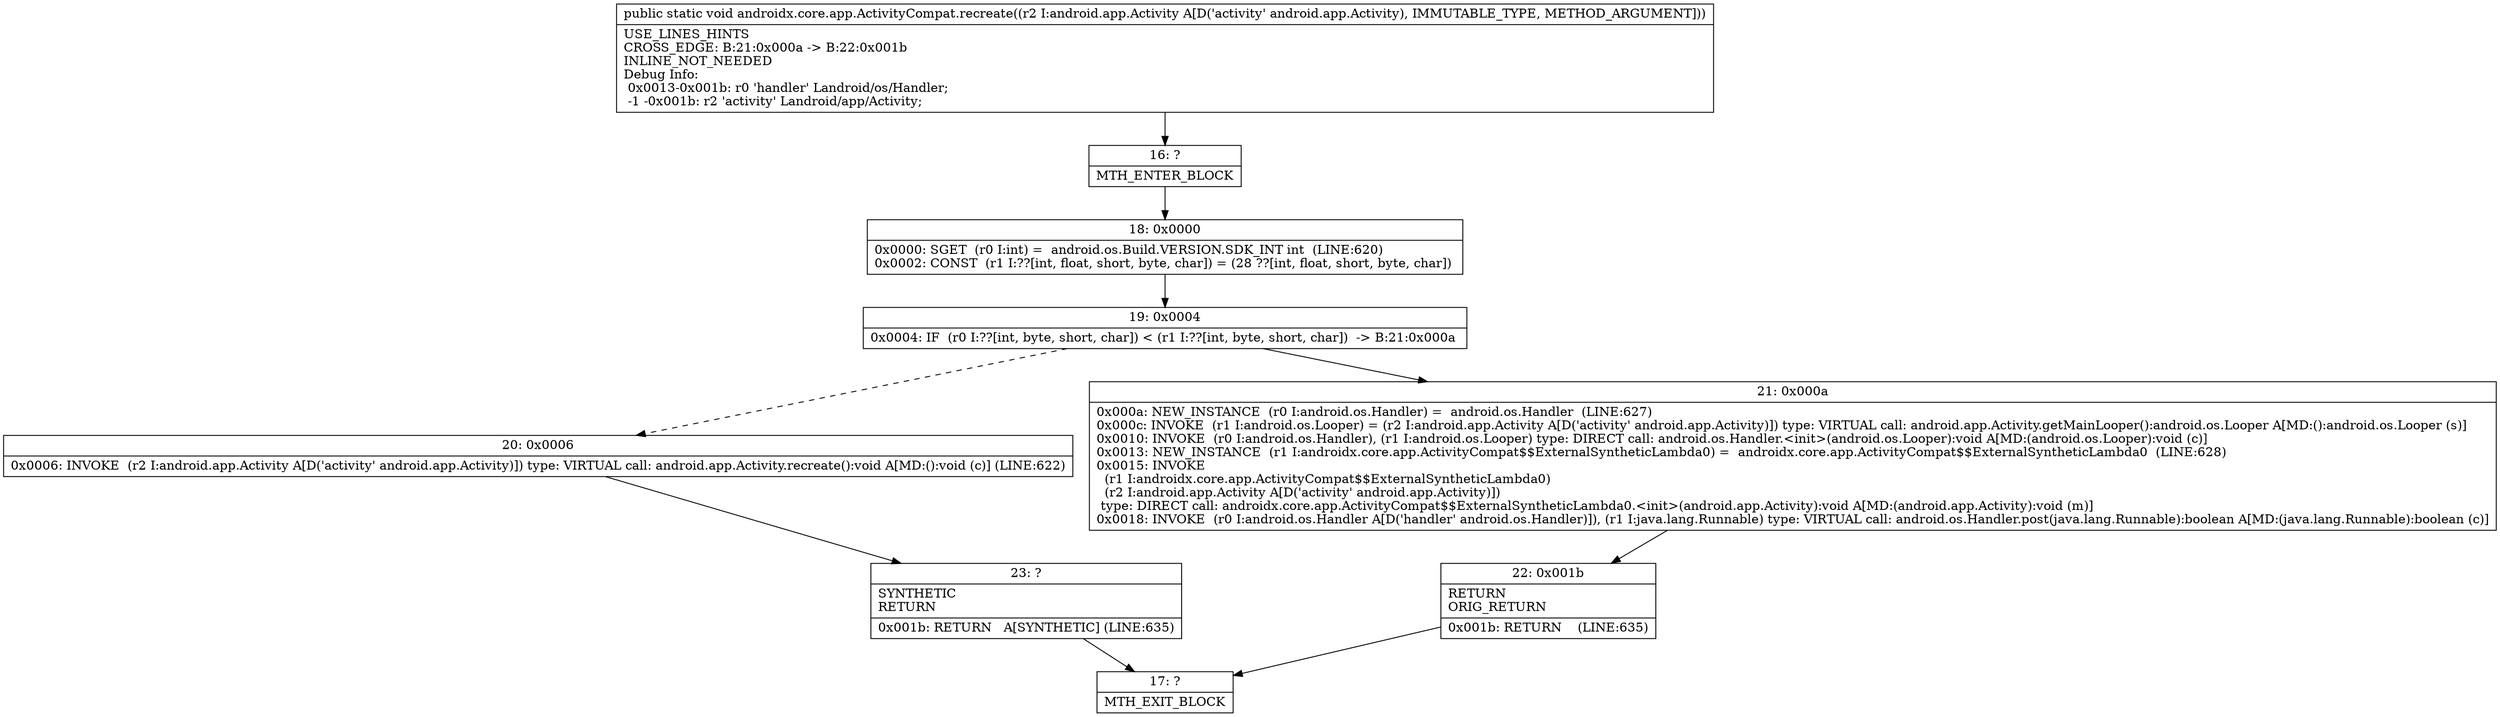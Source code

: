 digraph "CFG forandroidx.core.app.ActivityCompat.recreate(Landroid\/app\/Activity;)V" {
Node_16 [shape=record,label="{16\:\ ?|MTH_ENTER_BLOCK\l}"];
Node_18 [shape=record,label="{18\:\ 0x0000|0x0000: SGET  (r0 I:int) =  android.os.Build.VERSION.SDK_INT int  (LINE:620)\l0x0002: CONST  (r1 I:??[int, float, short, byte, char]) = (28 ??[int, float, short, byte, char]) \l}"];
Node_19 [shape=record,label="{19\:\ 0x0004|0x0004: IF  (r0 I:??[int, byte, short, char]) \< (r1 I:??[int, byte, short, char])  \-\> B:21:0x000a \l}"];
Node_20 [shape=record,label="{20\:\ 0x0006|0x0006: INVOKE  (r2 I:android.app.Activity A[D('activity' android.app.Activity)]) type: VIRTUAL call: android.app.Activity.recreate():void A[MD:():void (c)] (LINE:622)\l}"];
Node_23 [shape=record,label="{23\:\ ?|SYNTHETIC\lRETURN\l|0x001b: RETURN   A[SYNTHETIC] (LINE:635)\l}"];
Node_17 [shape=record,label="{17\:\ ?|MTH_EXIT_BLOCK\l}"];
Node_21 [shape=record,label="{21\:\ 0x000a|0x000a: NEW_INSTANCE  (r0 I:android.os.Handler) =  android.os.Handler  (LINE:627)\l0x000c: INVOKE  (r1 I:android.os.Looper) = (r2 I:android.app.Activity A[D('activity' android.app.Activity)]) type: VIRTUAL call: android.app.Activity.getMainLooper():android.os.Looper A[MD:():android.os.Looper (s)]\l0x0010: INVOKE  (r0 I:android.os.Handler), (r1 I:android.os.Looper) type: DIRECT call: android.os.Handler.\<init\>(android.os.Looper):void A[MD:(android.os.Looper):void (c)]\l0x0013: NEW_INSTANCE  (r1 I:androidx.core.app.ActivityCompat$$ExternalSyntheticLambda0) =  androidx.core.app.ActivityCompat$$ExternalSyntheticLambda0  (LINE:628)\l0x0015: INVOKE  \l  (r1 I:androidx.core.app.ActivityCompat$$ExternalSyntheticLambda0)\l  (r2 I:android.app.Activity A[D('activity' android.app.Activity)])\l type: DIRECT call: androidx.core.app.ActivityCompat$$ExternalSyntheticLambda0.\<init\>(android.app.Activity):void A[MD:(android.app.Activity):void (m)]\l0x0018: INVOKE  (r0 I:android.os.Handler A[D('handler' android.os.Handler)]), (r1 I:java.lang.Runnable) type: VIRTUAL call: android.os.Handler.post(java.lang.Runnable):boolean A[MD:(java.lang.Runnable):boolean (c)]\l}"];
Node_22 [shape=record,label="{22\:\ 0x001b|RETURN\lORIG_RETURN\l|0x001b: RETURN    (LINE:635)\l}"];
MethodNode[shape=record,label="{public static void androidx.core.app.ActivityCompat.recreate((r2 I:android.app.Activity A[D('activity' android.app.Activity), IMMUTABLE_TYPE, METHOD_ARGUMENT]))  | USE_LINES_HINTS\lCROSS_EDGE: B:21:0x000a \-\> B:22:0x001b\lINLINE_NOT_NEEDED\lDebug Info:\l  0x0013\-0x001b: r0 'handler' Landroid\/os\/Handler;\l  \-1 \-0x001b: r2 'activity' Landroid\/app\/Activity;\l}"];
MethodNode -> Node_16;Node_16 -> Node_18;
Node_18 -> Node_19;
Node_19 -> Node_20[style=dashed];
Node_19 -> Node_21;
Node_20 -> Node_23;
Node_23 -> Node_17;
Node_21 -> Node_22;
Node_22 -> Node_17;
}

